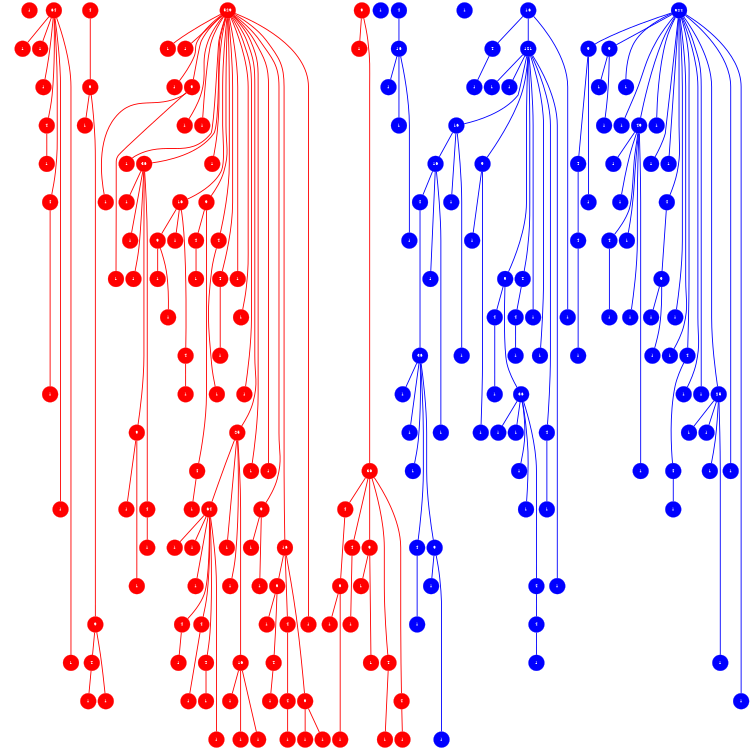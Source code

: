 graph "SINGLETRAIT"{
   graph [nodesep=0.1];
   graph [ranksep=1];
   graph [size=5];
   graph [ratio=fill];
   node [style=filled];
   node [fontcolor=white];
   node [fixedsize=true];
   subgraph generations_labels {
       node[color=grey style=filled fontsize=12 shape=cds fontcolor=black fixedsize=false style=invis];edge[style=invis]
      Gen0 -- Gen1 -- Gen2 -- Gen3 -- Gen4 -- Gen5 -- Gen6 -- Gen7 -- Gen8 -- Gen9 -- Gen10 -- Gen11 -- Gen12 -- Gen13 -- Gen14 -- Gen15 -- Gen16 -- Gen17 -- Gen18 -- Gen19;
   }
   {rank=same;Gen0;"0:0";"0:1";"0:2";"0:3";"0:4";"0:5";"0:6";"0:7";"0:8";"0:9";}
   {rank=same;Gen1;"1:0";"1:1";"1:2";"1:3";"1:4";"1:5";"1:6";"1:7";"1:8";"1:9";}
   {rank=same;Gen2;"2:0";"2:1";"2:2";"2:3";"2:4";"2:5";"2:6";"2:7";"2:8";"2:9";}
   {rank=same;Gen3;"3:0";"3:1";"3:2";"3:3";"3:4";"3:5";"3:6";"3:7";"3:8";"3:9";}
   {rank=same;Gen4;"4:0";"4:1";"4:2";"4:3";"4:4";"4:5";"4:6";"4:7";"4:8";"4:9";}
   {rank=same;Gen5;"5:0";"5:1";"5:2";"5:3";"5:4";"5:5";"5:6";"5:7";"5:8";"5:9";}
   {rank=same;Gen6;"6:0";"6:1";"6:2";"6:3";"6:4";"6:5";"6:6";"6:7";"6:8";"6:9";}
   {rank=same;Gen7;"7:0";"7:1";"7:2";"7:3";"7:4";"7:5";"7:6";"7:7";"7:8";"7:9";}
   {rank=same;Gen8;"8:0";"8:1";"8:2";"8:3";"8:4";"8:5";"8:6";"8:7";"8:8";"8:9";}
   {rank=same;Gen9;"9:0";"9:1";"9:2";"9:3";"9:4";"9:5";"9:6";"9:7";"9:8";"9:9";}
   {rank=same;Gen10;"10:0";"10:1";"10:2";"10:3";"10:4";"10:5";"10:6";"10:7";"10:8";"10:9";}
   {rank=same;Gen11;"11:0";"11:1";"11:2";"11:3";"11:4";"11:5";"11:6";"11:7";"11:8";"11:9";}
   {rank=same;Gen12;"12:0";"12:1";"12:2";"12:3";"12:4";"12:5";"12:6";"12:7";"12:8";"12:9";}
   {rank=same;Gen13;"13:0";"13:1";"13:2";"13:3";"13:4";"13:5";"13:6";"13:7";"13:8";"13:9";}
   {rank=same;Gen14;"14:0";"14:1";"14:2";"14:3";"14:4";"14:5";"14:6";"14:7";"14:8";"14:9";}
   {rank=same;Gen15;"15:0";"15:1";"15:2";"15:3";"15:4";"15:5";"15:6";"15:7";"15:8";"15:9";}
   {rank=same;Gen16;"16:0";"16:1";"16:2";"16:3";"16:4";"16:5";"16:6";"16:7";"16:8";"16:9";}
   {rank=same;Gen17;"17:0";"17:1";"17:2";"17:3";"17:4";"17:5";"17:6";"17:7";"17:8";"17:9";}
   {rank=same;Gen18;"18:0";"18:1";"18:2";"18:3";"18:4";"18:5";"18:6";"18:7";"18:8";"18:9";}
   {rank=same;Gen19;"19:0";"19:1";"19:2";"19:3";"19:4";"19:5";"19:6";"19:7";"19:8";"19:9";}
    "0:0" [color="red" shape=circle width=1 fontsize=20.0 label="1"];
    "0:1" [color="red" shape=circle width=1 fontsize=20.0 label="64"];
    "0:2" [color="red" shape=circle width=1 fontsize=20.0 label="4"];
    "0:3" [color="red" shape=circle width=1 fontsize=20.0 label="529"];
    "0:4" [color="red" shape=circle width=1 fontsize=20.0 label="9"];
    "0:5" [color="blue" shape=circle width=1 fontsize=20.0 label="1"];
    "0:6" [color="blue" shape=circle width=1 fontsize=20.0 label="4"];
    "0:7" [color="blue" shape=circle width=1 fontsize=20.0 label="1"];
    "0:8" [color="blue" shape=circle width=1 fontsize=20.0 label="16"];
    "0:9" [color="blue" shape=circle width=1 fontsize=20.0 label="324"];
    "1:0" [color="red" shape=circle width=1 fontsize=20.0 label="1"];
    "1:1" [color="blue" shape=circle width=1 fontsize=20.0 label="9"];
    "1:2" [color="red" shape=circle width=1 fontsize=20.0 label="1"];
    "1:3" [color="blue" shape=circle width=1 fontsize=20.0 label="4"];
    "1:4" [color="blue" shape=circle width=1 fontsize=20.0 label="9"];
    "1:5" [color="red" shape=circle width=1 fontsize=20.0 label="1"];
    "1:6" [color="red" shape=circle width=1 fontsize=20.0 label="1"];
    "1:7" [color="red" shape=circle width=1 fontsize=20.0 label="1"];
    "1:8" [color="blue" shape=circle width=1 fontsize=20.0 label="121"];
    "1:9" [color="blue" shape=circle width=1 fontsize=20.0 label="16"];
    "2:0" [color="red" shape=circle width=1 fontsize=20.0 label="1"];
    "2:1" [color="blue" shape=circle width=1 fontsize=20.0 label="1"];
    "2:2" [color="blue" shape=circle width=1 fontsize=20.0 label="1"];
    "2:3" [color="blue" shape=circle width=1 fontsize=20.0 label="1"];
    "2:4" [color="blue" shape=circle width=1 fontsize=20.0 label="1"];
    "2:5" [color="blue" shape=circle width=1 fontsize=20.0 label="1"];
    "2:6" [color="red" shape=circle width=1 fontsize=20.0 label="9"];
    "2:7" [color="red" shape=circle width=1 fontsize=20.0 label="1"];
    "2:8" [color="blue" shape=circle width=1 fontsize=20.0 label="1"];
    "2:9" [color="red" shape=circle width=1 fontsize=20.0 label="9"];
    "3:0" [color="blue" shape=circle width=1 fontsize=20.0 label="1"];
    "3:1" [color="red" shape=circle width=1 fontsize=20.0 label="1"];
    "3:2" [color="red" shape=circle width=1 fontsize=20.0 label="4"];
    "3:3" [color="blue" shape=circle width=1 fontsize=20.0 label="1"];
    "3:4" [color="red" shape=circle width=1 fontsize=20.0 label="1"];
    "3:5" [color="blue" shape=circle width=1 fontsize=20.0 label="49"];
    "3:6" [color="blue" shape=circle width=1 fontsize=20.0 label="16"];
    "3:7" [color="red" shape=circle width=1 fontsize=20.0 label="1"];
    "3:8" [color="blue" shape=circle width=1 fontsize=20.0 label="1"];
    "3:9" [color="blue" shape=circle width=1 fontsize=20.0 label="1"];
    "4:0" [color="red" shape=circle width=1 fontsize=20.0 label="1"];
    "4:1" [color="red" shape=circle width=1 fontsize=20.0 label="36"];
    "4:2" [color="blue" shape=circle width=1 fontsize=20.0 label="1"];
    "4:3" [color="blue" shape=circle width=1 fontsize=20.0 label="1"];
    "4:4" [color="blue" shape=circle width=1 fontsize=20.0 label="16"];
    "4:5" [color="red" shape=circle width=1 fontsize=20.0 label="1"];
    "4:6" [color="blue" shape=circle width=1 fontsize=20.0 label="9"];
    "4:7" [color="red" shape=circle width=1 fontsize=20.0 label="1"];
    "4:8" [color="blue" shape=circle width=1 fontsize=20.0 label="1"];
    "4:9" [color="blue" shape=circle width=1 fontsize=20.0 label="4"];
    "5:0" [color="red" shape=circle width=1 fontsize=20.0 label="16"];
    "5:1" [color="blue" shape=circle width=1 fontsize=20.0 label="4"];
    "5:2" [color="red" shape=circle width=1 fontsize=20.0 label="4"];
    "5:3" [color="red" shape=circle width=1 fontsize=20.0 label="9"];
    "5:4" [color="red" shape=circle width=1 fontsize=20.0 label="1"];
    "5:5" [color="red" shape=circle width=1 fontsize=20.0 label="1"];
    "5:6" [color="blue" shape=circle width=1 fontsize=20.0 label="4"];
    "5:7" [color="blue" shape=circle width=1 fontsize=20.0 label="1"];
    "5:8" [color="blue" shape=circle width=1 fontsize=20.0 label="1"];
    "5:9" [color="blue" shape=circle width=1 fontsize=20.0 label="1"];
    "6:0" [color="blue" shape=circle width=1 fontsize=20.0 label="1"];
    "6:1" [color="red" shape=circle width=1 fontsize=20.0 label="4"];
    "6:2" [color="blue" shape=circle width=1 fontsize=20.0 label="4"];
    "6:3" [color="red" shape=circle width=1 fontsize=20.0 label="9"];
    "6:4" [color="red" shape=circle width=1 fontsize=20.0 label="4"];
    "6:5" [color="red" shape=circle width=1 fontsize=20.0 label="1"];
    "6:6" [color="blue" shape=circle width=1 fontsize=20.0 label="1"];
    "6:7" [color="blue" shape=circle width=1 fontsize=20.0 label="1"];
    "6:8" [color="blue" shape=circle width=1 fontsize=20.0 label="4"];
    "6:9" [color="red" shape=circle width=1 fontsize=20.0 label="1"];
    "7:0" [color="blue" shape=circle width=1 fontsize=20.0 label="1"];
    "7:1" [color="red" shape=circle width=1 fontsize=20.0 label="1"];
    "7:2" [color="red" shape=circle width=1 fontsize=20.0 label="1"];
    "7:3" [color="blue" shape=circle width=1 fontsize=20.0 label="9"];
    "7:4" [color="red" shape=circle width=1 fontsize=20.0 label="4"];
    "7:5" [color="blue" shape=circle width=1 fontsize=20.0 label="4"];
    "7:6" [color="red" shape=circle width=1 fontsize=20.0 label="1"];
    "7:7" [color="blue" shape=circle width=1 fontsize=20.0 label="9"];
    "7:8" [color="red" shape=circle width=1 fontsize=20.0 label="1"];
    "7:9" [color="red" shape=circle width=1 fontsize=20.0 label="1"];
    "8:0" [color="red" shape=circle width=1 fontsize=20.0 label="1"];
    "8:1" [color="blue" shape=circle width=1 fontsize=20.0 label="4"];
    "8:2" [color="red" shape=circle width=1 fontsize=20.0 label="1"];
    "8:3" [color="blue" shape=circle width=1 fontsize=20.0 label="1"];
    "8:4" [color="blue" shape=circle width=1 fontsize=20.0 label="4"];
    "8:5" [color="blue" shape=circle width=1 fontsize=20.0 label="1"];
    "8:6" [color="blue" shape=circle width=1 fontsize=20.0 label="1"];
    "8:7" [color="blue" shape=circle width=1 fontsize=20.0 label="1"];
    "8:8" [color="blue" shape=circle width=1 fontsize=20.0 label="1"];
    "8:9" [color="blue" shape=circle width=1 fontsize=20.0 label="1"];
    "9:0" [color="blue" shape=circle width=1 fontsize=20.0 label="36"];
    "9:1" [color="blue" shape=circle width=1 fontsize=20.0 label="1"];
    "9:2" [color="blue" shape=circle width=1 fontsize=20.0 label="1"];
    "9:3" [color="red" shape=circle width=1 fontsize=20.0 label="4"];
    "9:4" [color="blue" shape=circle width=1 fontsize=20.0 label="4"];
    "9:5" [color="red" shape=circle width=1 fontsize=20.0 label="1"];
    "9:6" [color="blue" shape=circle width=1 fontsize=20.0 label="1"];
    "9:7" [color="blue" shape=circle width=1 fontsize=20.0 label="1"];
    "9:8" [color="blue" shape=circle width=1 fontsize=20.0 label="1"];
    "9:9" [color="blue" shape=circle width=1 fontsize=20.0 label="1"];
    "10:0" [color="blue" shape=circle width=1 fontsize=20.0 label="1"];
    "10:1" [color="red" shape=circle width=1 fontsize=20.0 label="1"];
    "10:2" [color="blue" shape=circle width=1 fontsize=20.0 label="1"];
    "10:3" [color="blue" shape=circle width=1 fontsize=20.0 label="1"];
    "10:4" [color="blue" shape=circle width=1 fontsize=20.0 label="36"];
    "10:5" [color="red" shape=circle width=1 fontsize=20.0 label="1"];
    "10:6" [color="red" shape=circle width=1 fontsize=20.0 label="1"];
    "10:7" [color="red" shape=circle width=1 fontsize=20.0 label="1"];
    "10:8" [color="blue" shape=circle width=1 fontsize=20.0 label="1"];
    "10:9" [color="blue" shape=circle width=1 fontsize=20.0 label="25"];
    "11:0" [color="blue" shape=circle width=1 fontsize=20.0 label="1"];
    "11:1" [color="blue" shape=circle width=1 fontsize=20.0 label="1"];
    "11:2" [color="red" shape=circle width=1 fontsize=20.0 label="25"];
    "11:3" [color="blue" shape=circle width=1 fontsize=20.0 label="4"];
    "11:4" [color="blue" shape=circle width=1 fontsize=20.0 label="1"];
    "11:5" [color="blue" shape=circle width=1 fontsize=20.0 label="1"];
    "11:6" [color="blue" shape=circle width=1 fontsize=20.0 label="1"];
    "11:7" [color="red" shape=circle width=1 fontsize=20.0 label="9"];
    "11:8" [color="blue" shape=circle width=1 fontsize=20.0 label="1"];
    "11:9" [color="blue" shape=circle width=1 fontsize=20.0 label="1"];
    "12:0" [color="blue" shape=circle width=1 fontsize=20.0 label="4"];
    "12:1" [color="blue" shape=circle width=1 fontsize=20.0 label="1"];
    "12:2" [color="red" shape=circle width=1 fontsize=20.0 label="4"];
    "12:3" [color="red" shape=circle width=1 fontsize=20.0 label="36"];
    "12:4" [color="red" shape=circle width=1 fontsize=20.0 label="1"];
    "12:5" [color="red" shape=circle width=1 fontsize=20.0 label="1"];
    "12:6" [color="blue" shape=circle width=1 fontsize=20.0 label="1"];
    "12:7" [color="blue" shape=circle width=1 fontsize=20.0 label="1"];
    "12:8" [color="blue" shape=circle width=1 fontsize=20.0 label="1"];
    "12:9" [color="blue" shape=circle width=1 fontsize=20.0 label="1"];
    "13:0" [color="blue" shape=circle width=1 fontsize=20.0 label="1"];
    "13:1" [color="red" shape=circle width=1 fontsize=20.0 label="9"];
    "13:2" [color="red" shape=circle width=1 fontsize=20.0 label="4"];
    "13:3" [color="blue" shape=circle width=1 fontsize=20.0 label="1"];
    "13:4" [color="red" shape=circle width=1 fontsize=20.0 label="64"];
    "13:5" [color="red" shape=circle width=1 fontsize=20.0 label="1"];
    "13:6" [color="blue" shape=circle width=1 fontsize=20.0 label="1"];
    "13:7" [color="red" shape=circle width=1 fontsize=20.0 label="1"];
    "13:8" [color="red" shape=circle width=1 fontsize=20.0 label="4"];
    "13:9" [color="red" shape=circle width=1 fontsize=20.0 label="1"];
    "14:0" [color="red" shape=circle width=1 fontsize=20.0 label="4"];
    "14:1" [color="red" shape=circle width=1 fontsize=20.0 label="1"];
    "14:2" [color="red" shape=circle width=1 fontsize=20.0 label="1"];
    "14:3" [color="red" shape=circle width=1 fontsize=20.0 label="16"];
    "14:4" [color="red" shape=circle width=1 fontsize=20.0 label="1"];
    "14:5" [color="red" shape=circle width=1 fontsize=20.0 label="1"];
    "14:6" [color="red" shape=circle width=1 fontsize=20.0 label="1"];
    "14:7" [color="red" shape=circle width=1 fontsize=20.0 label="9"];
    "14:8" [color="blue" shape=circle width=1 fontsize=20.0 label="4"];
    "14:9" [color="blue" shape=circle width=1 fontsize=20.0 label="9"];
    "15:0" [color="red" shape=circle width=1 fontsize=20.0 label="9"];
    "15:1" [color="red" shape=circle width=1 fontsize=20.0 label="1"];
    "15:2" [color="red" shape=circle width=1 fontsize=20.0 label="1"];
    "15:3" [color="red" shape=circle width=1 fontsize=20.0 label="1"];
    "15:4" [color="red" shape=circle width=1 fontsize=20.0 label="1"];
    "15:5" [color="blue" shape=circle width=1 fontsize=20.0 label="1"];
    "15:6" [color="red" shape=circle width=1 fontsize=20.0 label="1"];
    "15:7" [color="blue" shape=circle width=1 fontsize=20.0 label="4"];
    "15:8" [color="blue" shape=circle width=1 fontsize=20.0 label="1"];
    "15:9" [color="red" shape=circle width=1 fontsize=20.0 label="9"];
    "16:0" [color="blue" shape=circle width=1 fontsize=20.0 label="1"];
    "16:1" [color="red" shape=circle width=1 fontsize=20.0 label="1"];
    "16:2" [color="red" shape=circle width=1 fontsize=20.0 label="4"];
    "16:3" [color="red" shape=circle width=1 fontsize=20.0 label="4"];
    "16:4" [color="red" shape=circle width=1 fontsize=20.0 label="1"];
    "16:5" [color="red" shape=circle width=1 fontsize=20.0 label="4"];
    "16:6" [color="red" shape=circle width=1 fontsize=20.0 label="9"];
    "16:7" [color="red" shape=circle width=1 fontsize=20.0 label="1"];
    "16:8" [color="red" shape=circle width=1 fontsize=20.0 label="1"];
    "16:9" [color="blue" shape=circle width=1 fontsize=20.0 label="4"];
    "17:0" [color="red" shape=circle width=1 fontsize=20.0 label="1"];
    "17:1" [color="red" shape=circle width=1 fontsize=20.0 label="4"];
    "17:2" [color="blue" shape=circle width=1 fontsize=20.0 label="1"];
    "17:3" [color="red" shape=circle width=1 fontsize=20.0 label="1"];
    "17:4" [color="red" shape=circle width=1 fontsize=20.0 label="1"];
    "17:5" [color="blue" shape=circle width=1 fontsize=20.0 label="1"];
    "17:6" [color="red" shape=circle width=1 fontsize=20.0 label="4"];
    "17:7" [color="red" shape=circle width=1 fontsize=20.0 label="16"];
    "17:8" [color="red" shape=circle width=1 fontsize=20.0 label="4"];
    "17:9" [color="red" shape=circle width=1 fontsize=20.0 label="4"];
    "18:0" [color="red" shape=circle width=1 fontsize=20.0 label="1"];
    "18:1" [color="red" shape=circle width=1 fontsize=20.0 label="4"];
    "18:2" [color="red" shape=circle width=1 fontsize=20.0 label="1"];
    "18:3" [color="red" shape=circle width=1 fontsize=20.0 label="1"];
    "18:4" [color="blue" shape=circle width=1 fontsize=20.0 label="1"];
    "18:5" [color="red" shape=circle width=1 fontsize=20.0 label="4"];
    "18:6" [color="red" shape=circle width=1 fontsize=20.0 label="1"];
    "18:7" [color="red" shape=circle width=1 fontsize=20.0 label="1"];
    "18:8" [color="red" shape=circle width=1 fontsize=20.0 label="1"];
    "18:9" [color="red" shape=circle width=1 fontsize=20.0 label="9"];
    "19:0" [color="red" shape=circle width=1 fontsize=20.0 label="1"];
    "19:1" [color="red" shape=circle width=1 fontsize=20.0 label="1"];
    "19:2" [color="red" shape=circle width=1 fontsize=20.0 label="1"];
    "19:3" [color="red" shape=circle width=1 fontsize=20.0 label="1"];
    "19:4" [color="red" shape=circle width=1 fontsize=20.0 label="1"];
    "19:5" [color="blue" shape=circle width=1 fontsize=20.0 label="1"];
    "19:6" [color="red" shape=circle width=1 fontsize=20.0 label="1"];
    "19:7" [color="red" shape=circle width=1 fontsize=20.0 label="1"];
    "19:8" [color="red" shape=circle width=1 fontsize=20.0 label="1"];
    "19:9" [color="red" shape=circle width=1 fontsize=20.0 label="1"];
   "0:1" -- "1:0" [color="red" penwidth=4];
   "0:1" -- "1:6" [color="red" penwidth=4];
   "0:1" -- "2:7" [color="red" penwidth=4];
   "0:1" -- "3:2" [color="red" penwidth=4];
   "0:1" -- "5:2" [color="red" penwidth=4];
   "0:1" -- "13:9" [color="red" penwidth=4];
   "0:1" -- "17:0" [color="red" penwidth=4];
   "0:2" -- "2:9" [color="red" penwidth=4];
   "0:3" -- "1:2" [color="red" penwidth=4];
   "0:3" -- "1:7" [color="red" penwidth=4];
   "0:3" -- "2:0" [color="red" penwidth=4];
   "0:3" -- "2:6" [color="red" penwidth=4];
   "0:3" -- "3:1" [color="red" penwidth=4];
   "0:3" -- "3:7" [color="red" penwidth=4];
   "0:3" -- "4:0" [color="red" penwidth=4];
   "0:3" -- "4:1" [color="red" penwidth=4];
   "0:3" -- "4:7" [color="red" penwidth=4];
   "0:3" -- "5:0" [color="red" penwidth=4];
   "0:3" -- "5:3" [color="red" penwidth=4];
   "0:3" -- "6:4" [color="red" penwidth=4];
   "0:3" -- "7:4" [color="red" penwidth=4];
   "0:3" -- "7:9" [color="red" penwidth=4];
   "0:3" -- "8:0" [color="red" penwidth=4];
   "0:3" -- "10:7" [color="red" penwidth=4];
   "0:3" -- "11:2" [color="red" penwidth=4];
   "0:3" -- "12:4" [color="red" penwidth=4];
   "0:3" -- "12:5" [color="red" penwidth=4];
   "0:3" -- "13:1" [color="red" penwidth=4];
   "0:3" -- "14:3" [color="red" penwidth=4];
   "0:3" -- "16:7" [color="red" penwidth=4];
   "0:4" -- "1:5" [color="red" penwidth=4];
   "0:4" -- "12:3" [color="red" penwidth=4];
   "0:6" -- "1:9" [color="blue" penwidth=4];
   "0:8" -- "1:3" [color="blue" penwidth=4];
   "0:8" -- "1:8" [color="blue" penwidth=4];
   "0:8" -- "8:7" [color="blue" penwidth=4];
   "0:9" -- "1:1" [color="blue" penwidth=4];
   "0:9" -- "1:4" [color="blue" penwidth=4];
   "0:9" -- "2:5" [color="blue" penwidth=4];
   "0:9" -- "3:0" [color="blue" penwidth=4];
   "0:9" -- "3:5" [color="blue" penwidth=4];
   "0:9" -- "3:9" [color="blue" penwidth=4];
   "0:9" -- "4:3" [color="blue" penwidth=4];
   "0:9" -- "4:8" [color="blue" penwidth=4];
   "0:9" -- "5:6" [color="blue" penwidth=4];
   "0:9" -- "8:8" [color="blue" penwidth=4];
   "0:9" -- "9:1" [color="blue" penwidth=4];
   "0:9" -- "9:4" [color="blue" penwidth=4];
   "0:9" -- "10:0" [color="blue" penwidth=4];
   "0:9" -- "10:2" [color="blue" penwidth=4];
   "0:9" -- "10:9" [color="blue" penwidth=4];
   "0:9" -- "12:7" [color="blue" penwidth=4];
   "0:9" -- "18:4" [color="blue" penwidth=4];
   "1:1" -- "4:9" [color="blue" penwidth=4];
   "1:1" -- "5:8" [color="blue" penwidth=4];
   "1:3" -- "2:1" [color="blue" penwidth=4];
   "1:4" -- "2:8" [color="blue" penwidth=4];
   "1:4" -- "3:8" [color="blue" penwidth=4];
   "1:8" -- "2:2" [color="blue" penwidth=4];
   "1:8" -- "2:3" [color="blue" penwidth=4];
   "1:8" -- "3:6" [color="blue" penwidth=4];
   "1:8" -- "4:6" [color="blue" penwidth=4];
   "1:8" -- "7:3" [color="blue" penwidth=4];
   "1:8" -- "7:5" [color="blue" penwidth=4];
   "1:8" -- "8:6" [color="blue" penwidth=4];
   "1:8" -- "9:2" [color="blue" penwidth=4];
   "1:8" -- "11:3" [color="blue" penwidth=4];
   "1:8" -- "15:5" [color="blue" penwidth=4];
   "1:9" -- "2:4" [color="blue" penwidth=4];
   "1:9" -- "3:3" [color="blue" penwidth=4];
   "1:9" -- "6:0" [color="blue" penwidth=4];
   "2:6" -- "5:4" [color="red" penwidth=4];
   "2:6" -- "7:6" [color="red" penwidth=4];
   "2:9" -- "3:4" [color="red" penwidth=4];
   "2:9" -- "16:6" [color="red" penwidth=4];
   "3:2" -- "4:5" [color="red" penwidth=4];
   "3:5" -- "4:2" [color="blue" penwidth=4];
   "3:5" -- "5:9" [color="blue" penwidth=4];
   "3:5" -- "6:2" [color="blue" penwidth=4];
   "3:5" -- "6:7" [color="blue" penwidth=4];
   "3:5" -- "8:3" [color="blue" penwidth=4];
   "3:5" -- "12:6" [color="blue" penwidth=4];
   "3:6" -- "4:4" [color="blue" penwidth=4];
   "3:6" -- "5:7" [color="blue" penwidth=4];
   "3:6" -- "9:9" [color="blue" penwidth=4];
   "4:1" -- "5:5" [color="red" penwidth=4];
   "4:1" -- "6:5" [color="red" penwidth=4];
   "4:1" -- "7:1" [color="red" penwidth=4];
   "4:1" -- "11:7" [color="red" penwidth=4];
   "4:1" -- "13:2" [color="red" penwidth=4];
   "4:4" -- "5:1" [color="blue" penwidth=4];
   "4:4" -- "7:0" [color="blue" penwidth=4];
   "4:4" -- "11:6" [color="blue" penwidth=4];
   "4:6" -- "6:6" [color="blue" penwidth=4];
   "4:6" -- "11:4" [color="blue" penwidth=4];
   "4:9" -- "6:8" [color="blue" penwidth=4];
   "5:0" -- "6:3" [color="red" penwidth=4];
   "5:0" -- "6:9" [color="red" penwidth=4];
   "5:0" -- "9:3" [color="red" penwidth=4];
   "5:1" -- "9:0" [color="blue" penwidth=4];
   "5:2" -- "10:5" [color="red" penwidth=4];
   "5:3" -- "6:1" [color="red" penwidth=4];
   "5:3" -- "12:2" [color="red" penwidth=4];
   "5:6" -- "7:7" [color="blue" penwidth=4];
   "6:1" -- "7:2" [color="red" penwidth=4];
   "6:2" -- "8:5" [color="blue" penwidth=4];
   "6:3" -- "7:8" [color="red" penwidth=4];
   "6:3" -- "8:2" [color="red" penwidth=4];
   "6:4" -- "10:6" [color="red" penwidth=4];
   "6:8" -- "9:8" [color="blue" penwidth=4];
   "7:3" -- "8:4" [color="blue" penwidth=4];
   "7:3" -- "10:4" [color="blue" penwidth=4];
   "7:4" -- "9:5" [color="red" penwidth=4];
   "7:5" -- "8:1" [color="blue" penwidth=4];
   "7:7" -- "8:9" [color="blue" penwidth=4];
   "7:7" -- "9:6" [color="blue" penwidth=4];
   "8:1" -- "9:7" [color="blue" penwidth=4];
   "8:4" -- "10:8" [color="blue" penwidth=4];
   "9:0" -- "10:3" [color="blue" penwidth=4];
   "9:0" -- "11:1" [color="blue" penwidth=4];
   "9:0" -- "12:1" [color="blue" penwidth=4];
   "9:0" -- "14:8" [color="blue" penwidth=4];
   "9:0" -- "14:9" [color="blue" penwidth=4];
   "9:3" -- "10:1" [color="red" penwidth=4];
   "9:4" -- "12:0" [color="blue" penwidth=4];
   "10:4" -- "11:5" [color="blue" penwidth=4];
   "10:4" -- "11:8" [color="blue" penwidth=4];
   "10:4" -- "12:9" [color="blue" penwidth=4];
   "10:4" -- "13:0" [color="blue" penwidth=4];
   "10:4" -- "15:7" [color="blue" penwidth=4];
   "10:9" -- "11:0" [color="blue" penwidth=4];
   "10:9" -- "11:9" [color="blue" penwidth=4];
   "10:9" -- "12:8" [color="blue" penwidth=4];
   "10:9" -- "17:2" [color="blue" penwidth=4];
   "11:2" -- "13:4" [color="red" penwidth=4];
   "11:2" -- "14:5" [color="red" penwidth=4];
   "11:2" -- "15:1" [color="red" penwidth=4];
   "11:2" -- "17:7" [color="red" penwidth=4];
   "11:3" -- "13:6" [color="blue" penwidth=4];
   "11:7" -- "13:5" [color="red" penwidth=4];
   "11:7" -- "15:4" [color="red" penwidth=4];
   "12:0" -- "13:3" [color="blue" penwidth=4];
   "12:2" -- "13:7" [color="red" penwidth=4];
   "12:3" -- "13:8" [color="red" penwidth=4];
   "12:3" -- "14:0" [color="red" penwidth=4];
   "12:3" -- "14:7" [color="red" penwidth=4];
   "12:3" -- "17:1" [color="red" penwidth=4];
   "12:3" -- "18:5" [color="red" penwidth=4];
   "13:1" -- "14:1" [color="red" penwidth=4];
   "13:1" -- "15:2" [color="red" penwidth=4];
   "13:2" -- "14:2" [color="red" penwidth=4];
   "13:4" -- "14:4" [color="red" penwidth=4];
   "13:4" -- "14:6" [color="red" penwidth=4];
   "13:4" -- "15:6" [color="red" penwidth=4];
   "13:4" -- "16:2" [color="red" penwidth=4];
   "13:4" -- "16:3" [color="red" penwidth=4];
   "13:4" -- "17:9" [color="red" penwidth=4];
   "13:4" -- "19:8" [color="red" penwidth=4];
   "13:8" -- "15:9" [color="red" penwidth=4];
   "14:0" -- "16:8" [color="red" penwidth=4];
   "14:3" -- "15:0" [color="red" penwidth=4];
   "14:3" -- "16:5" [color="red" penwidth=4];
   "14:3" -- "18:9" [color="red" penwidth=4];
   "14:7" -- "15:3" [color="red" penwidth=4];
   "14:7" -- "17:4" [color="red" penwidth=4];
   "14:8" -- "16:0" [color="blue" penwidth=4];
   "14:9" -- "15:8" [color="blue" penwidth=4];
   "14:9" -- "19:5" [color="blue" penwidth=4];
   "15:0" -- "16:1" [color="red" penwidth=4];
   "15:0" -- "17:6" [color="red" penwidth=4];
   "15:7" -- "16:9" [color="blue" penwidth=4];
   "15:9" -- "16:4" [color="red" penwidth=4];
   "15:9" -- "19:7" [color="red" penwidth=4];
   "16:2" -- "17:3" [color="red" penwidth=4];
   "16:3" -- "18:2" [color="red" penwidth=4];
   "16:5" -- "18:1" [color="red" penwidth=4];
   "16:6" -- "17:8" [color="red" penwidth=4];
   "16:6" -- "18:0" [color="red" penwidth=4];
   "16:9" -- "17:5" [color="blue" penwidth=4];
   "17:1" -- "19:9" [color="red" penwidth=4];
   "17:6" -- "18:3" [color="red" penwidth=4];
   "17:7" -- "18:7" [color="red" penwidth=4];
   "17:7" -- "19:0" [color="red" penwidth=4];
   "17:7" -- "19:4" [color="red" penwidth=4];
   "17:8" -- "18:6" [color="red" penwidth=4];
   "17:9" -- "18:8" [color="red" penwidth=4];
   "18:1" -- "19:3" [color="red" penwidth=4];
   "18:5" -- "19:6" [color="red" penwidth=4];
   "18:9" -- "19:1" [color="red" penwidth=4];
   "18:9" -- "19:2" [color="red" penwidth=4];
}
